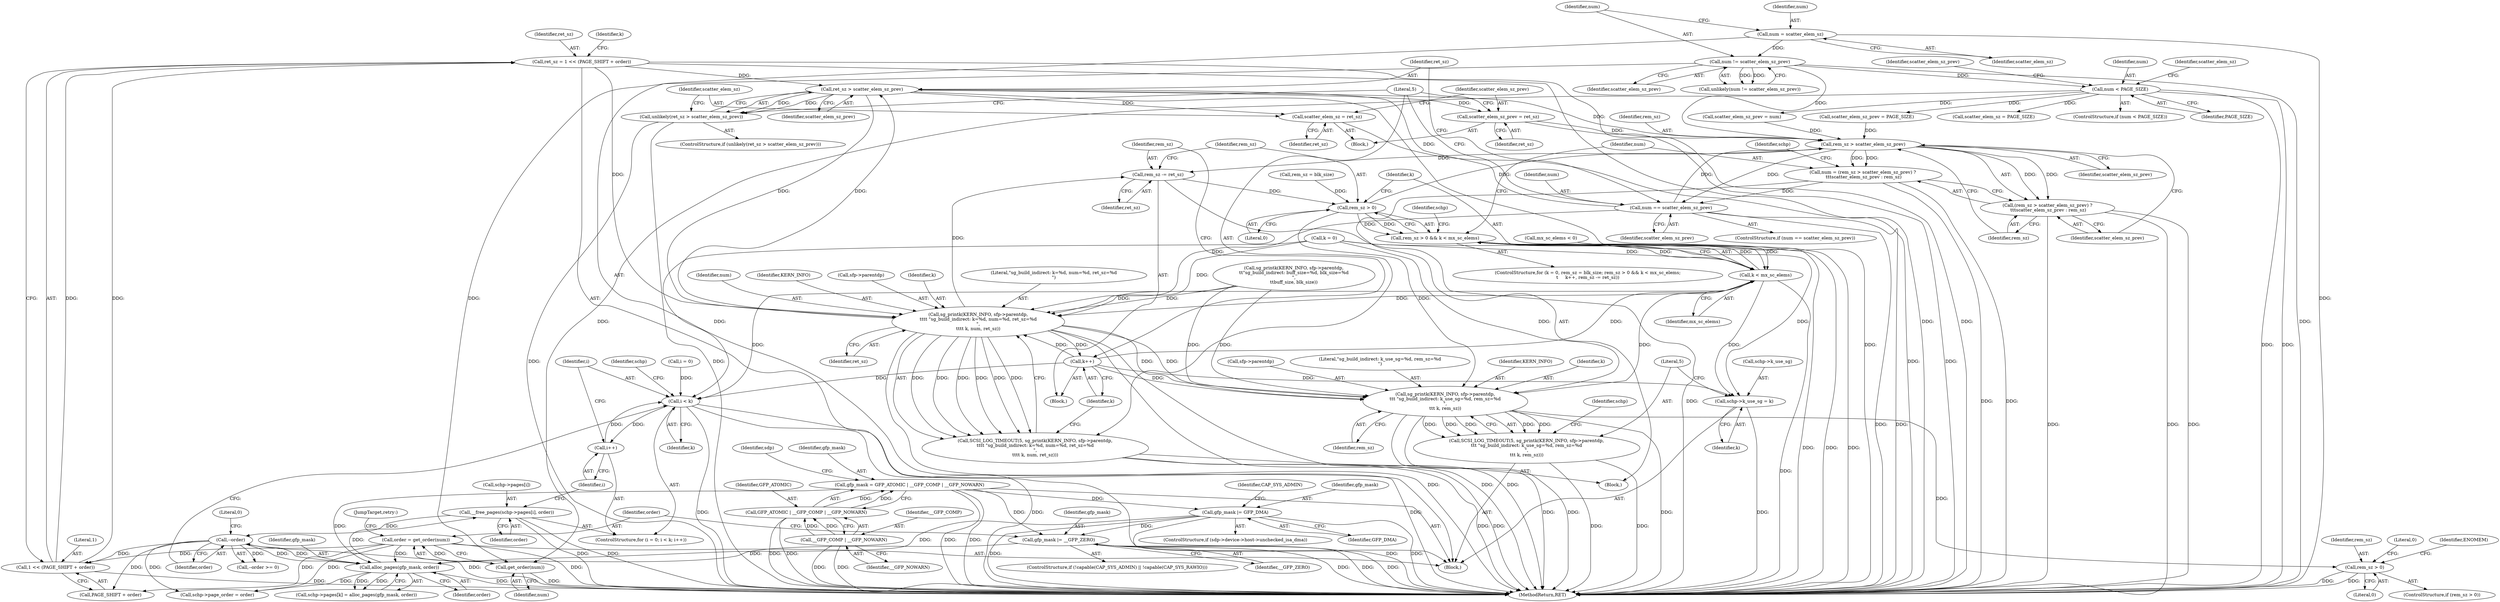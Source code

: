 digraph "1_linux_a45b599ad808c3c982fdcdc12b0b8611c2f92824@integer" {
"1000238" [label="(Call,ret_sz = 1 << (PAGE_SHIFT + order))"];
"1000240" [label="(Call,1 << (PAGE_SHIFT + order))"];
"1000233" [label="(Call,order = get_order(num))"];
"1000235" [label="(Call,get_order(num))"];
"1000192" [label="(Call,num != scatter_elem_sz_prev)"];
"1000187" [label="(Call,num = scatter_elem_sz)"];
"1000197" [label="(Call,num < PAGE_SIZE)"];
"1000373" [label="(Call,--order)"];
"1000364" [label="(Call,__free_pages(schp->pages[i], order))"];
"1000281" [label="(Call,alloc_pages(gfp_mask, order))"];
"1000230" [label="(Call,gfp_mask |= __GFP_ZERO)"];
"1000134" [label="(Call,gfp_mask = GFP_ATOMIC | __GFP_COMP | __GFP_NOWARN)"];
"1000136" [label="(Call,GFP_ATOMIC | __GFP_COMP | __GFP_NOWARN)"];
"1000138" [label="(Call,__GFP_COMP | __GFP_NOWARN)"];
"1000219" [label="(Call,gfp_mask |= GFP_DMA)"];
"1000299" [label="(Call,ret_sz > scatter_elem_sz_prev)"];
"1000270" [label="(Call,rem_sz > scatter_elem_sz_prev)"];
"1000263" [label="(Call,rem_sz -= ret_sz)"];
"1000254" [label="(Call,rem_sz > 0)"];
"1000253" [label="(Call,rem_sz > 0 && k < mx_sc_elems)"];
"1000332" [label="(Call,sg_printk(KERN_INFO, sfp->parentdp,\n\t\t\t \"sg_build_indirect: k_use_sg=%d, rem_sz=%d\n\",\n\t\t\t k, rem_sz))"];
"1000330" [label="(Call,SCSI_LOG_TIMEOUT(5, sg_printk(KERN_INFO, sfp->parentdp,\n\t\t\t \"sg_build_indirect: k_use_sg=%d, rem_sz=%d\n\",\n\t\t\t k, rem_sz)))"];
"1000346" [label="(Call,rem_sz > 0)"];
"1000267" [label="(Call,num = (rem_sz > scatter_elem_sz_prev) ?\n \t\t\tscatter_elem_sz_prev : rem_sz)"];
"1000293" [label="(Call,num == scatter_elem_sz_prev)"];
"1000311" [label="(Call,sg_printk(KERN_INFO, sfp->parentdp,\n\t\t\t\t \"sg_build_indirect: k=%d, num=%d, ret_sz=%d\n\",\n\t\t\t\t k, num, ret_sz))"];
"1000261" [label="(Call,k++)"];
"1000257" [label="(Call,k < mx_sc_elems)"];
"1000325" [label="(Call,schp->k_use_sg = k)"];
"1000359" [label="(Call,i < k)"];
"1000362" [label="(Call,i++)"];
"1000309" [label="(Call,SCSI_LOG_TIMEOUT(5, sg_printk(KERN_INFO, sfp->parentdp,\n\t\t\t\t \"sg_build_indirect: k=%d, num=%d, ret_sz=%d\n\",\n\t\t\t\t k, num, ret_sz)))"];
"1000269" [label="(Call,(rem_sz > scatter_elem_sz_prev) ?\n \t\t\tscatter_elem_sz_prev : rem_sz)"];
"1000298" [label="(Call,unlikely(ret_sz > scatter_elem_sz_prev))"];
"1000303" [label="(Call,scatter_elem_sz = ret_sz)"];
"1000306" [label="(Call,scatter_elem_sz_prev = ret_sz)"];
"1000309" [label="(Call,SCSI_LOG_TIMEOUT(5, sg_printk(KERN_INFO, sfp->parentdp,\n\t\t\t\t \"sg_build_indirect: k=%d, num=%d, ret_sz=%d\n\",\n\t\t\t\t k, num, ret_sz)))"];
"1000360" [label="(Identifier,i)"];
"1000339" [label="(Identifier,rem_sz)"];
"1000242" [label="(Call,PAGE_SHIFT + order)"];
"1000311" [label="(Call,sg_printk(KERN_INFO, sfp->parentdp,\n\t\t\t\t \"sg_build_indirect: k=%d, num=%d, ret_sz=%d\n\",\n\t\t\t\t k, num, ret_sz))"];
"1000333" [label="(Identifier,KERN_INFO)"];
"1000332" [label="(Call,sg_printk(KERN_INFO, sfp->parentdp,\n\t\t\t \"sg_build_indirect: k_use_sg=%d, rem_sz=%d\n\",\n\t\t\t k, rem_sz))"];
"1000193" [label="(Identifier,num)"];
"1000265" [label="(Identifier,ret_sz)"];
"1000258" [label="(Identifier,k)"];
"1000234" [label="(Identifier,order)"];
"1000330" [label="(Call,SCSI_LOG_TIMEOUT(5, sg_printk(KERN_INFO, sfp->parentdp,\n\t\t\t \"sg_build_indirect: k_use_sg=%d, rem_sz=%d\n\",\n\t\t\t k, rem_sz)))"];
"1000295" [label="(Identifier,scatter_elem_sz_prev)"];
"1000364" [label="(Call,__free_pages(schp->pages[i], order))"];
"1000271" [label="(Identifier,rem_sz)"];
"1000318" [label="(Identifier,num)"];
"1000346" [label="(Call,rem_sz > 0)"];
"1000374" [label="(Identifier,order)"];
"1000331" [label="(Literal,5)"];
"1000134" [label="(Call,gfp_mask = GFP_ATOMIC | __GFP_COMP | __GFP_NOWARN)"];
"1000294" [label="(Identifier,num)"];
"1000194" [label="(Identifier,scatter_elem_sz_prev)"];
"1000281" [label="(Call,alloc_pages(gfp_mask, order))"];
"1000373" [label="(Call,--order)"];
"1000255" [label="(Identifier,rem_sz)"];
"1000263" [label="(Call,rem_sz -= ret_sz)"];
"1000362" [label="(Call,i++)"];
"1000254" [label="(Call,rem_sz > 0)"];
"1000188" [label="(Identifier,num)"];
"1000351" [label="(Identifier,ENOMEM)"];
"1000260" [label="(Block,)"];
"1000202" [label="(Identifier,scatter_elem_sz)"];
"1000201" [label="(Call,scatter_elem_sz = PAGE_SIZE)"];
"1000139" [label="(Identifier,__GFP_COMP)"];
"1000347" [label="(Identifier,rem_sz)"];
"1000256" [label="(Literal,0)"];
"1000219" [label="(Call,gfp_mask |= GFP_DMA)"];
"1000283" [label="(Identifier,order)"];
"1000192" [label="(Call,num != scatter_elem_sz_prev)"];
"1000326" [label="(Call,schp->k_use_sg)"];
"1000240" [label="(Call,1 << (PAGE_SHIFT + order))"];
"1000322" [label="(Identifier,schp)"];
"1000278" [label="(Identifier,schp)"];
"1000189" [label="(Identifier,scatter_elem_sz)"];
"1000222" [label="(ControlStructure,if (!capable(CAP_SYS_ADMIN) || !capable(CAP_SYS_RAWIO)))"];
"1000237" [label="(JumpTarget,retry:)"];
"1000355" [label="(ControlStructure,for (i = 0; i < k; i++))"];
"1000338" [label="(Identifier,k)"];
"1000245" [label="(ControlStructure,for (k = 0, rem_sz = blk_size; rem_sz > 0 && k < mx_sc_elems;\n\t     k++, rem_sz -= ret_sz))"];
"1000305" [label="(Identifier,ret_sz)"];
"1000269" [label="(Call,(rem_sz > scatter_elem_sz_prev) ?\n \t\t\tscatter_elem_sz_prev : rem_sz)"];
"1000226" [label="(Identifier,CAP_SYS_ADMIN)"];
"1000273" [label="(Identifier,scatter_elem_sz_prev)"];
"1000261" [label="(Call,k++)"];
"1000230" [label="(Call,gfp_mask |= __GFP_ZERO)"];
"1000297" [label="(ControlStructure,if (unlikely(ret_sz > scatter_elem_sz_prev)))"];
"1000253" [label="(Call,rem_sz > 0 && k < mx_sc_elems)"];
"1000292" [label="(ControlStructure,if (num == scatter_elem_sz_prev))"];
"1000312" [label="(Identifier,KERN_INFO)"];
"1000359" [label="(Call,i < k)"];
"1000138" [label="(Call,__GFP_COMP | __GFP_NOWARN)"];
"1000196" [label="(ControlStructure,if (num < PAGE_SIZE))"];
"1000363" [label="(Identifier,i)"];
"1000211" [label="(ControlStructure,if (sdp->device->host->unchecked_isa_dma))"];
"1000110" [label="(Block,)"];
"1000316" [label="(Literal,\"sg_build_indirect: k=%d, num=%d, ret_sz=%d\n\")"];
"1000262" [label="(Identifier,k)"];
"1000182" [label="(Call,mx_sc_elems < 0)"];
"1000187" [label="(Call,num = scatter_elem_sz)"];
"1000270" [label="(Call,rem_sz > scatter_elem_sz_prev)"];
"1000302" [label="(Block,)"];
"1000241" [label="(Literal,1)"];
"1000140" [label="(Identifier,__GFP_NOWARN)"];
"1000232" [label="(Identifier,__GFP_ZERO)"];
"1000209" [label="(Identifier,scatter_elem_sz_prev)"];
"1000372" [label="(Call,--order >= 0)"];
"1000235" [label="(Call,get_order(num))"];
"1000257" [label="(Call,k < mx_sc_elems)"];
"1000236" [label="(Identifier,num)"];
"1000137" [label="(Identifier,GFP_ATOMIC)"];
"1000303" [label="(Call,scatter_elem_sz = ret_sz)"];
"1000221" [label="(Identifier,GFP_DMA)"];
"1000342" [label="(Identifier,schp)"];
"1000282" [label="(Identifier,gfp_mask)"];
"1000319" [label="(Identifier,ret_sz)"];
"1000199" [label="(Identifier,PAGE_SIZE)"];
"1000356" [label="(Call,i = 0)"];
"1000247" [label="(Call,k = 0)"];
"1000204" [label="(Call,scatter_elem_sz_prev = PAGE_SIZE)"];
"1000136" [label="(Call,GFP_ATOMIC | __GFP_COMP | __GFP_NOWARN)"];
"1000143" [label="(Identifier,sdp)"];
"1000293" [label="(Call,num == scatter_elem_sz_prev)"];
"1000167" [label="(Call,sg_printk(KERN_INFO, sfp->parentdp,\n\t\t\"sg_build_indirect: buff_size=%d, blk_size=%d\n\",\n\t\tbuff_size, blk_size))"];
"1000208" [label="(Call,scatter_elem_sz_prev = num)"];
"1000308" [label="(Identifier,ret_sz)"];
"1000267" [label="(Call,num = (rem_sz > scatter_elem_sz_prev) ?\n \t\t\tscatter_elem_sz_prev : rem_sz)"];
"1000274" [label="(Identifier,rem_sz)"];
"1000298" [label="(Call,unlikely(ret_sz > scatter_elem_sz_prev))"];
"1000238" [label="(Call,ret_sz = 1 << (PAGE_SHIFT + order))"];
"1000191" [label="(Call,unlikely(num != scatter_elem_sz_prev))"];
"1000365" [label="(Call,schp->pages[i])"];
"1000239" [label="(Identifier,ret_sz)"];
"1000272" [label="(Identifier,scatter_elem_sz_prev)"];
"1000264" [label="(Identifier,rem_sz)"];
"1000313" [label="(Call,sfp->parentdp)"];
"1000361" [label="(Identifier,k)"];
"1000266" [label="(Block,)"];
"1000268" [label="(Identifier,num)"];
"1000300" [label="(Identifier,ret_sz)"];
"1000317" [label="(Identifier,k)"];
"1000348" [label="(Literal,0)"];
"1000334" [label="(Call,sfp->parentdp)"];
"1000233" [label="(Call,order = get_order(num))"];
"1000329" [label="(Identifier,k)"];
"1000353" [label="(Literal,0)"];
"1000304" [label="(Identifier,scatter_elem_sz)"];
"1000380" [label="(MethodReturn,RET)"];
"1000320" [label="(Call,schp->page_order = order)"];
"1000197" [label="(Call,num < PAGE_SIZE)"];
"1000306" [label="(Call,scatter_elem_sz_prev = ret_sz)"];
"1000248" [label="(Identifier,k)"];
"1000250" [label="(Call,rem_sz = blk_size)"];
"1000275" [label="(Call,schp->pages[k] = alloc_pages(gfp_mask, order))"];
"1000299" [label="(Call,ret_sz > scatter_elem_sz_prev)"];
"1000325" [label="(Call,schp->k_use_sg = k)"];
"1000198" [label="(Identifier,num)"];
"1000135" [label="(Identifier,gfp_mask)"];
"1000220" [label="(Identifier,gfp_mask)"];
"1000259" [label="(Identifier,mx_sc_elems)"];
"1000375" [label="(Literal,0)"];
"1000307" [label="(Identifier,scatter_elem_sz_prev)"];
"1000367" [label="(Identifier,schp)"];
"1000301" [label="(Identifier,scatter_elem_sz_prev)"];
"1000231" [label="(Identifier,gfp_mask)"];
"1000337" [label="(Literal,\"sg_build_indirect: k_use_sg=%d, rem_sz=%d\n\")"];
"1000310" [label="(Literal,5)"];
"1000345" [label="(ControlStructure,if (rem_sz > 0))"];
"1000370" [label="(Identifier,order)"];
"1000238" -> "1000110"  [label="AST: "];
"1000238" -> "1000240"  [label="CFG: "];
"1000239" -> "1000238"  [label="AST: "];
"1000240" -> "1000238"  [label="AST: "];
"1000248" -> "1000238"  [label="CFG: "];
"1000238" -> "1000380"  [label="DDG: "];
"1000238" -> "1000380"  [label="DDG: "];
"1000240" -> "1000238"  [label="DDG: "];
"1000240" -> "1000238"  [label="DDG: "];
"1000238" -> "1000299"  [label="DDG: "];
"1000238" -> "1000311"  [label="DDG: "];
"1000240" -> "1000242"  [label="CFG: "];
"1000241" -> "1000240"  [label="AST: "];
"1000242" -> "1000240"  [label="AST: "];
"1000240" -> "1000380"  [label="DDG: "];
"1000233" -> "1000240"  [label="DDG: "];
"1000373" -> "1000240"  [label="DDG: "];
"1000233" -> "1000110"  [label="AST: "];
"1000233" -> "1000235"  [label="CFG: "];
"1000234" -> "1000233"  [label="AST: "];
"1000235" -> "1000233"  [label="AST: "];
"1000237" -> "1000233"  [label="CFG: "];
"1000233" -> "1000380"  [label="DDG: "];
"1000235" -> "1000233"  [label="DDG: "];
"1000233" -> "1000242"  [label="DDG: "];
"1000233" -> "1000281"  [label="DDG: "];
"1000233" -> "1000320"  [label="DDG: "];
"1000235" -> "1000236"  [label="CFG: "];
"1000236" -> "1000235"  [label="AST: "];
"1000235" -> "1000380"  [label="DDG: "];
"1000192" -> "1000235"  [label="DDG: "];
"1000197" -> "1000235"  [label="DDG: "];
"1000192" -> "1000191"  [label="AST: "];
"1000192" -> "1000194"  [label="CFG: "];
"1000193" -> "1000192"  [label="AST: "];
"1000194" -> "1000192"  [label="AST: "];
"1000191" -> "1000192"  [label="CFG: "];
"1000192" -> "1000380"  [label="DDG: "];
"1000192" -> "1000191"  [label="DDG: "];
"1000192" -> "1000191"  [label="DDG: "];
"1000187" -> "1000192"  [label="DDG: "];
"1000192" -> "1000197"  [label="DDG: "];
"1000192" -> "1000270"  [label="DDG: "];
"1000187" -> "1000110"  [label="AST: "];
"1000187" -> "1000189"  [label="CFG: "];
"1000188" -> "1000187"  [label="AST: "];
"1000189" -> "1000187"  [label="AST: "];
"1000193" -> "1000187"  [label="CFG: "];
"1000187" -> "1000380"  [label="DDG: "];
"1000197" -> "1000196"  [label="AST: "];
"1000197" -> "1000199"  [label="CFG: "];
"1000198" -> "1000197"  [label="AST: "];
"1000199" -> "1000197"  [label="AST: "];
"1000202" -> "1000197"  [label="CFG: "];
"1000209" -> "1000197"  [label="CFG: "];
"1000197" -> "1000380"  [label="DDG: "];
"1000197" -> "1000380"  [label="DDG: "];
"1000197" -> "1000201"  [label="DDG: "];
"1000197" -> "1000204"  [label="DDG: "];
"1000197" -> "1000208"  [label="DDG: "];
"1000373" -> "1000372"  [label="AST: "];
"1000373" -> "1000374"  [label="CFG: "];
"1000374" -> "1000373"  [label="AST: "];
"1000375" -> "1000373"  [label="CFG: "];
"1000373" -> "1000380"  [label="DDG: "];
"1000373" -> "1000242"  [label="DDG: "];
"1000373" -> "1000281"  [label="DDG: "];
"1000373" -> "1000320"  [label="DDG: "];
"1000373" -> "1000372"  [label="DDG: "];
"1000364" -> "1000373"  [label="DDG: "];
"1000281" -> "1000373"  [label="DDG: "];
"1000364" -> "1000355"  [label="AST: "];
"1000364" -> "1000370"  [label="CFG: "];
"1000365" -> "1000364"  [label="AST: "];
"1000370" -> "1000364"  [label="AST: "];
"1000363" -> "1000364"  [label="CFG: "];
"1000364" -> "1000380"  [label="DDG: "];
"1000364" -> "1000380"  [label="DDG: "];
"1000281" -> "1000364"  [label="DDG: "];
"1000281" -> "1000275"  [label="AST: "];
"1000281" -> "1000283"  [label="CFG: "];
"1000282" -> "1000281"  [label="AST: "];
"1000283" -> "1000281"  [label="AST: "];
"1000275" -> "1000281"  [label="CFG: "];
"1000281" -> "1000380"  [label="DDG: "];
"1000281" -> "1000275"  [label="DDG: "];
"1000281" -> "1000275"  [label="DDG: "];
"1000230" -> "1000281"  [label="DDG: "];
"1000134" -> "1000281"  [label="DDG: "];
"1000219" -> "1000281"  [label="DDG: "];
"1000281" -> "1000320"  [label="DDG: "];
"1000230" -> "1000222"  [label="AST: "];
"1000230" -> "1000232"  [label="CFG: "];
"1000231" -> "1000230"  [label="AST: "];
"1000232" -> "1000230"  [label="AST: "];
"1000234" -> "1000230"  [label="CFG: "];
"1000230" -> "1000380"  [label="DDG: "];
"1000230" -> "1000380"  [label="DDG: "];
"1000230" -> "1000380"  [label="DDG: "];
"1000134" -> "1000230"  [label="DDG: "];
"1000219" -> "1000230"  [label="DDG: "];
"1000134" -> "1000110"  [label="AST: "];
"1000134" -> "1000136"  [label="CFG: "];
"1000135" -> "1000134"  [label="AST: "];
"1000136" -> "1000134"  [label="AST: "];
"1000143" -> "1000134"  [label="CFG: "];
"1000134" -> "1000380"  [label="DDG: "];
"1000134" -> "1000380"  [label="DDG: "];
"1000136" -> "1000134"  [label="DDG: "];
"1000136" -> "1000134"  [label="DDG: "];
"1000134" -> "1000219"  [label="DDG: "];
"1000136" -> "1000138"  [label="CFG: "];
"1000137" -> "1000136"  [label="AST: "];
"1000138" -> "1000136"  [label="AST: "];
"1000136" -> "1000380"  [label="DDG: "];
"1000136" -> "1000380"  [label="DDG: "];
"1000138" -> "1000136"  [label="DDG: "];
"1000138" -> "1000136"  [label="DDG: "];
"1000138" -> "1000140"  [label="CFG: "];
"1000139" -> "1000138"  [label="AST: "];
"1000140" -> "1000138"  [label="AST: "];
"1000138" -> "1000380"  [label="DDG: "];
"1000138" -> "1000380"  [label="DDG: "];
"1000219" -> "1000211"  [label="AST: "];
"1000219" -> "1000221"  [label="CFG: "];
"1000220" -> "1000219"  [label="AST: "];
"1000221" -> "1000219"  [label="AST: "];
"1000226" -> "1000219"  [label="CFG: "];
"1000219" -> "1000380"  [label="DDG: "];
"1000219" -> "1000380"  [label="DDG: "];
"1000219" -> "1000380"  [label="DDG: "];
"1000299" -> "1000298"  [label="AST: "];
"1000299" -> "1000301"  [label="CFG: "];
"1000300" -> "1000299"  [label="AST: "];
"1000301" -> "1000299"  [label="AST: "];
"1000298" -> "1000299"  [label="CFG: "];
"1000299" -> "1000380"  [label="DDG: "];
"1000299" -> "1000270"  [label="DDG: "];
"1000299" -> "1000298"  [label="DDG: "];
"1000299" -> "1000298"  [label="DDG: "];
"1000311" -> "1000299"  [label="DDG: "];
"1000293" -> "1000299"  [label="DDG: "];
"1000299" -> "1000303"  [label="DDG: "];
"1000299" -> "1000306"  [label="DDG: "];
"1000299" -> "1000311"  [label="DDG: "];
"1000270" -> "1000269"  [label="AST: "];
"1000270" -> "1000272"  [label="CFG: "];
"1000271" -> "1000270"  [label="AST: "];
"1000272" -> "1000270"  [label="AST: "];
"1000273" -> "1000270"  [label="CFG: "];
"1000274" -> "1000270"  [label="CFG: "];
"1000270" -> "1000263"  [label="DDG: "];
"1000270" -> "1000267"  [label="DDG: "];
"1000270" -> "1000267"  [label="DDG: "];
"1000254" -> "1000270"  [label="DDG: "];
"1000208" -> "1000270"  [label="DDG: "];
"1000306" -> "1000270"  [label="DDG: "];
"1000204" -> "1000270"  [label="DDG: "];
"1000293" -> "1000270"  [label="DDG: "];
"1000270" -> "1000269"  [label="DDG: "];
"1000270" -> "1000269"  [label="DDG: "];
"1000270" -> "1000293"  [label="DDG: "];
"1000263" -> "1000260"  [label="AST: "];
"1000263" -> "1000265"  [label="CFG: "];
"1000264" -> "1000263"  [label="AST: "];
"1000265" -> "1000263"  [label="AST: "];
"1000255" -> "1000263"  [label="CFG: "];
"1000263" -> "1000380"  [label="DDG: "];
"1000263" -> "1000254"  [label="DDG: "];
"1000311" -> "1000263"  [label="DDG: "];
"1000254" -> "1000253"  [label="AST: "];
"1000254" -> "1000256"  [label="CFG: "];
"1000255" -> "1000254"  [label="AST: "];
"1000256" -> "1000254"  [label="AST: "];
"1000258" -> "1000254"  [label="CFG: "];
"1000253" -> "1000254"  [label="CFG: "];
"1000254" -> "1000253"  [label="DDG: "];
"1000254" -> "1000253"  [label="DDG: "];
"1000250" -> "1000254"  [label="DDG: "];
"1000254" -> "1000332"  [label="DDG: "];
"1000253" -> "1000245"  [label="AST: "];
"1000253" -> "1000257"  [label="CFG: "];
"1000257" -> "1000253"  [label="AST: "];
"1000268" -> "1000253"  [label="CFG: "];
"1000322" -> "1000253"  [label="CFG: "];
"1000253" -> "1000380"  [label="DDG: "];
"1000253" -> "1000380"  [label="DDG: "];
"1000253" -> "1000380"  [label="DDG: "];
"1000257" -> "1000253"  [label="DDG: "];
"1000257" -> "1000253"  [label="DDG: "];
"1000332" -> "1000330"  [label="AST: "];
"1000332" -> "1000339"  [label="CFG: "];
"1000333" -> "1000332"  [label="AST: "];
"1000334" -> "1000332"  [label="AST: "];
"1000337" -> "1000332"  [label="AST: "];
"1000338" -> "1000332"  [label="AST: "];
"1000339" -> "1000332"  [label="AST: "];
"1000330" -> "1000332"  [label="CFG: "];
"1000332" -> "1000380"  [label="DDG: "];
"1000332" -> "1000380"  [label="DDG: "];
"1000332" -> "1000380"  [label="DDG: "];
"1000332" -> "1000330"  [label="DDG: "];
"1000332" -> "1000330"  [label="DDG: "];
"1000332" -> "1000330"  [label="DDG: "];
"1000332" -> "1000330"  [label="DDG: "];
"1000332" -> "1000330"  [label="DDG: "];
"1000167" -> "1000332"  [label="DDG: "];
"1000167" -> "1000332"  [label="DDG: "];
"1000311" -> "1000332"  [label="DDG: "];
"1000311" -> "1000332"  [label="DDG: "];
"1000247" -> "1000332"  [label="DDG: "];
"1000257" -> "1000332"  [label="DDG: "];
"1000261" -> "1000332"  [label="DDG: "];
"1000332" -> "1000346"  [label="DDG: "];
"1000330" -> "1000110"  [label="AST: "];
"1000331" -> "1000330"  [label="AST: "];
"1000342" -> "1000330"  [label="CFG: "];
"1000330" -> "1000380"  [label="DDG: "];
"1000330" -> "1000380"  [label="DDG: "];
"1000346" -> "1000345"  [label="AST: "];
"1000346" -> "1000348"  [label="CFG: "];
"1000347" -> "1000346"  [label="AST: "];
"1000348" -> "1000346"  [label="AST: "];
"1000351" -> "1000346"  [label="CFG: "];
"1000353" -> "1000346"  [label="CFG: "];
"1000346" -> "1000380"  [label="DDG: "];
"1000346" -> "1000380"  [label="DDG: "];
"1000267" -> "1000266"  [label="AST: "];
"1000267" -> "1000269"  [label="CFG: "];
"1000268" -> "1000267"  [label="AST: "];
"1000269" -> "1000267"  [label="AST: "];
"1000278" -> "1000267"  [label="CFG: "];
"1000267" -> "1000380"  [label="DDG: "];
"1000267" -> "1000380"  [label="DDG: "];
"1000267" -> "1000293"  [label="DDG: "];
"1000293" -> "1000292"  [label="AST: "];
"1000293" -> "1000295"  [label="CFG: "];
"1000294" -> "1000293"  [label="AST: "];
"1000295" -> "1000293"  [label="AST: "];
"1000300" -> "1000293"  [label="CFG: "];
"1000310" -> "1000293"  [label="CFG: "];
"1000293" -> "1000380"  [label="DDG: "];
"1000293" -> "1000380"  [label="DDG: "];
"1000293" -> "1000311"  [label="DDG: "];
"1000311" -> "1000309"  [label="AST: "];
"1000311" -> "1000319"  [label="CFG: "];
"1000312" -> "1000311"  [label="AST: "];
"1000313" -> "1000311"  [label="AST: "];
"1000316" -> "1000311"  [label="AST: "];
"1000317" -> "1000311"  [label="AST: "];
"1000318" -> "1000311"  [label="AST: "];
"1000319" -> "1000311"  [label="AST: "];
"1000309" -> "1000311"  [label="CFG: "];
"1000311" -> "1000380"  [label="DDG: "];
"1000311" -> "1000380"  [label="DDG: "];
"1000311" -> "1000380"  [label="DDG: "];
"1000311" -> "1000261"  [label="DDG: "];
"1000311" -> "1000309"  [label="DDG: "];
"1000311" -> "1000309"  [label="DDG: "];
"1000311" -> "1000309"  [label="DDG: "];
"1000311" -> "1000309"  [label="DDG: "];
"1000311" -> "1000309"  [label="DDG: "];
"1000311" -> "1000309"  [label="DDG: "];
"1000167" -> "1000311"  [label="DDG: "];
"1000167" -> "1000311"  [label="DDG: "];
"1000247" -> "1000311"  [label="DDG: "];
"1000257" -> "1000311"  [label="DDG: "];
"1000261" -> "1000311"  [label="DDG: "];
"1000261" -> "1000260"  [label="AST: "];
"1000261" -> "1000262"  [label="CFG: "];
"1000262" -> "1000261"  [label="AST: "];
"1000264" -> "1000261"  [label="CFG: "];
"1000261" -> "1000257"  [label="DDG: "];
"1000261" -> "1000325"  [label="DDG: "];
"1000261" -> "1000359"  [label="DDG: "];
"1000257" -> "1000259"  [label="CFG: "];
"1000258" -> "1000257"  [label="AST: "];
"1000259" -> "1000257"  [label="AST: "];
"1000257" -> "1000380"  [label="DDG: "];
"1000247" -> "1000257"  [label="DDG: "];
"1000182" -> "1000257"  [label="DDG: "];
"1000257" -> "1000325"  [label="DDG: "];
"1000257" -> "1000359"  [label="DDG: "];
"1000325" -> "1000110"  [label="AST: "];
"1000325" -> "1000329"  [label="CFG: "];
"1000326" -> "1000325"  [label="AST: "];
"1000329" -> "1000325"  [label="AST: "];
"1000331" -> "1000325"  [label="CFG: "];
"1000325" -> "1000380"  [label="DDG: "];
"1000247" -> "1000325"  [label="DDG: "];
"1000359" -> "1000355"  [label="AST: "];
"1000359" -> "1000361"  [label="CFG: "];
"1000360" -> "1000359"  [label="AST: "];
"1000361" -> "1000359"  [label="AST: "];
"1000367" -> "1000359"  [label="CFG: "];
"1000374" -> "1000359"  [label="CFG: "];
"1000359" -> "1000380"  [label="DDG: "];
"1000359" -> "1000380"  [label="DDG: "];
"1000359" -> "1000380"  [label="DDG: "];
"1000356" -> "1000359"  [label="DDG: "];
"1000362" -> "1000359"  [label="DDG: "];
"1000247" -> "1000359"  [label="DDG: "];
"1000359" -> "1000362"  [label="DDG: "];
"1000362" -> "1000355"  [label="AST: "];
"1000362" -> "1000363"  [label="CFG: "];
"1000363" -> "1000362"  [label="AST: "];
"1000360" -> "1000362"  [label="CFG: "];
"1000309" -> "1000266"  [label="AST: "];
"1000310" -> "1000309"  [label="AST: "];
"1000262" -> "1000309"  [label="CFG: "];
"1000309" -> "1000380"  [label="DDG: "];
"1000309" -> "1000380"  [label="DDG: "];
"1000269" -> "1000273"  [label="CFG: "];
"1000269" -> "1000274"  [label="CFG: "];
"1000273" -> "1000269"  [label="AST: "];
"1000274" -> "1000269"  [label="AST: "];
"1000269" -> "1000380"  [label="DDG: "];
"1000269" -> "1000380"  [label="DDG: "];
"1000269" -> "1000380"  [label="DDG: "];
"1000298" -> "1000297"  [label="AST: "];
"1000304" -> "1000298"  [label="CFG: "];
"1000310" -> "1000298"  [label="CFG: "];
"1000298" -> "1000380"  [label="DDG: "];
"1000298" -> "1000380"  [label="DDG: "];
"1000303" -> "1000302"  [label="AST: "];
"1000303" -> "1000305"  [label="CFG: "];
"1000304" -> "1000303"  [label="AST: "];
"1000305" -> "1000303"  [label="AST: "];
"1000307" -> "1000303"  [label="CFG: "];
"1000303" -> "1000380"  [label="DDG: "];
"1000306" -> "1000302"  [label="AST: "];
"1000306" -> "1000308"  [label="CFG: "];
"1000307" -> "1000306"  [label="AST: "];
"1000308" -> "1000306"  [label="AST: "];
"1000310" -> "1000306"  [label="CFG: "];
"1000306" -> "1000380"  [label="DDG: "];
}

